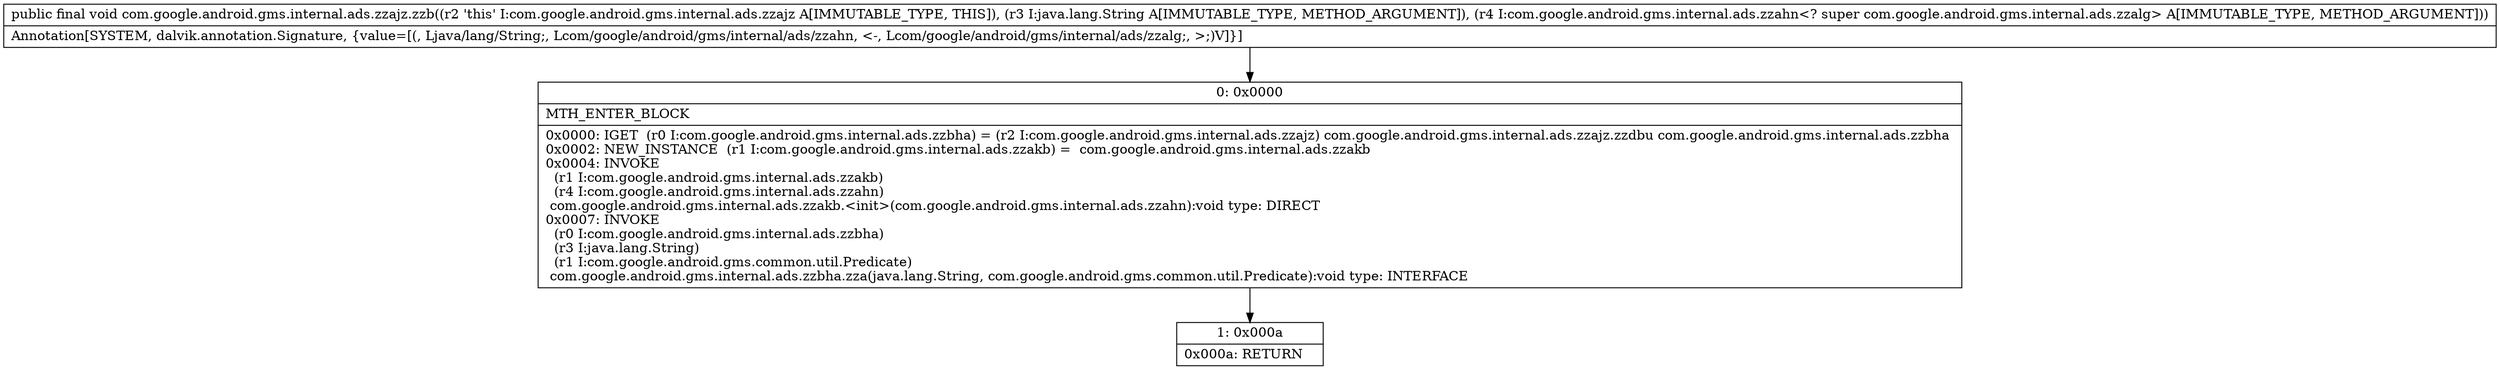 digraph "CFG forcom.google.android.gms.internal.ads.zzajz.zzb(Ljava\/lang\/String;Lcom\/google\/android\/gms\/internal\/ads\/zzahn;)V" {
Node_0 [shape=record,label="{0\:\ 0x0000|MTH_ENTER_BLOCK\l|0x0000: IGET  (r0 I:com.google.android.gms.internal.ads.zzbha) = (r2 I:com.google.android.gms.internal.ads.zzajz) com.google.android.gms.internal.ads.zzajz.zzdbu com.google.android.gms.internal.ads.zzbha \l0x0002: NEW_INSTANCE  (r1 I:com.google.android.gms.internal.ads.zzakb) =  com.google.android.gms.internal.ads.zzakb \l0x0004: INVOKE  \l  (r1 I:com.google.android.gms.internal.ads.zzakb)\l  (r4 I:com.google.android.gms.internal.ads.zzahn)\l com.google.android.gms.internal.ads.zzakb.\<init\>(com.google.android.gms.internal.ads.zzahn):void type: DIRECT \l0x0007: INVOKE  \l  (r0 I:com.google.android.gms.internal.ads.zzbha)\l  (r3 I:java.lang.String)\l  (r1 I:com.google.android.gms.common.util.Predicate)\l com.google.android.gms.internal.ads.zzbha.zza(java.lang.String, com.google.android.gms.common.util.Predicate):void type: INTERFACE \l}"];
Node_1 [shape=record,label="{1\:\ 0x000a|0x000a: RETURN   \l}"];
MethodNode[shape=record,label="{public final void com.google.android.gms.internal.ads.zzajz.zzb((r2 'this' I:com.google.android.gms.internal.ads.zzajz A[IMMUTABLE_TYPE, THIS]), (r3 I:java.lang.String A[IMMUTABLE_TYPE, METHOD_ARGUMENT]), (r4 I:com.google.android.gms.internal.ads.zzahn\<? super com.google.android.gms.internal.ads.zzalg\> A[IMMUTABLE_TYPE, METHOD_ARGUMENT]))  | Annotation[SYSTEM, dalvik.annotation.Signature, \{value=[(, Ljava\/lang\/String;, Lcom\/google\/android\/gms\/internal\/ads\/zzahn, \<\-, Lcom\/google\/android\/gms\/internal\/ads\/zzalg;, \>;)V]\}]\l}"];
MethodNode -> Node_0;
Node_0 -> Node_1;
}


